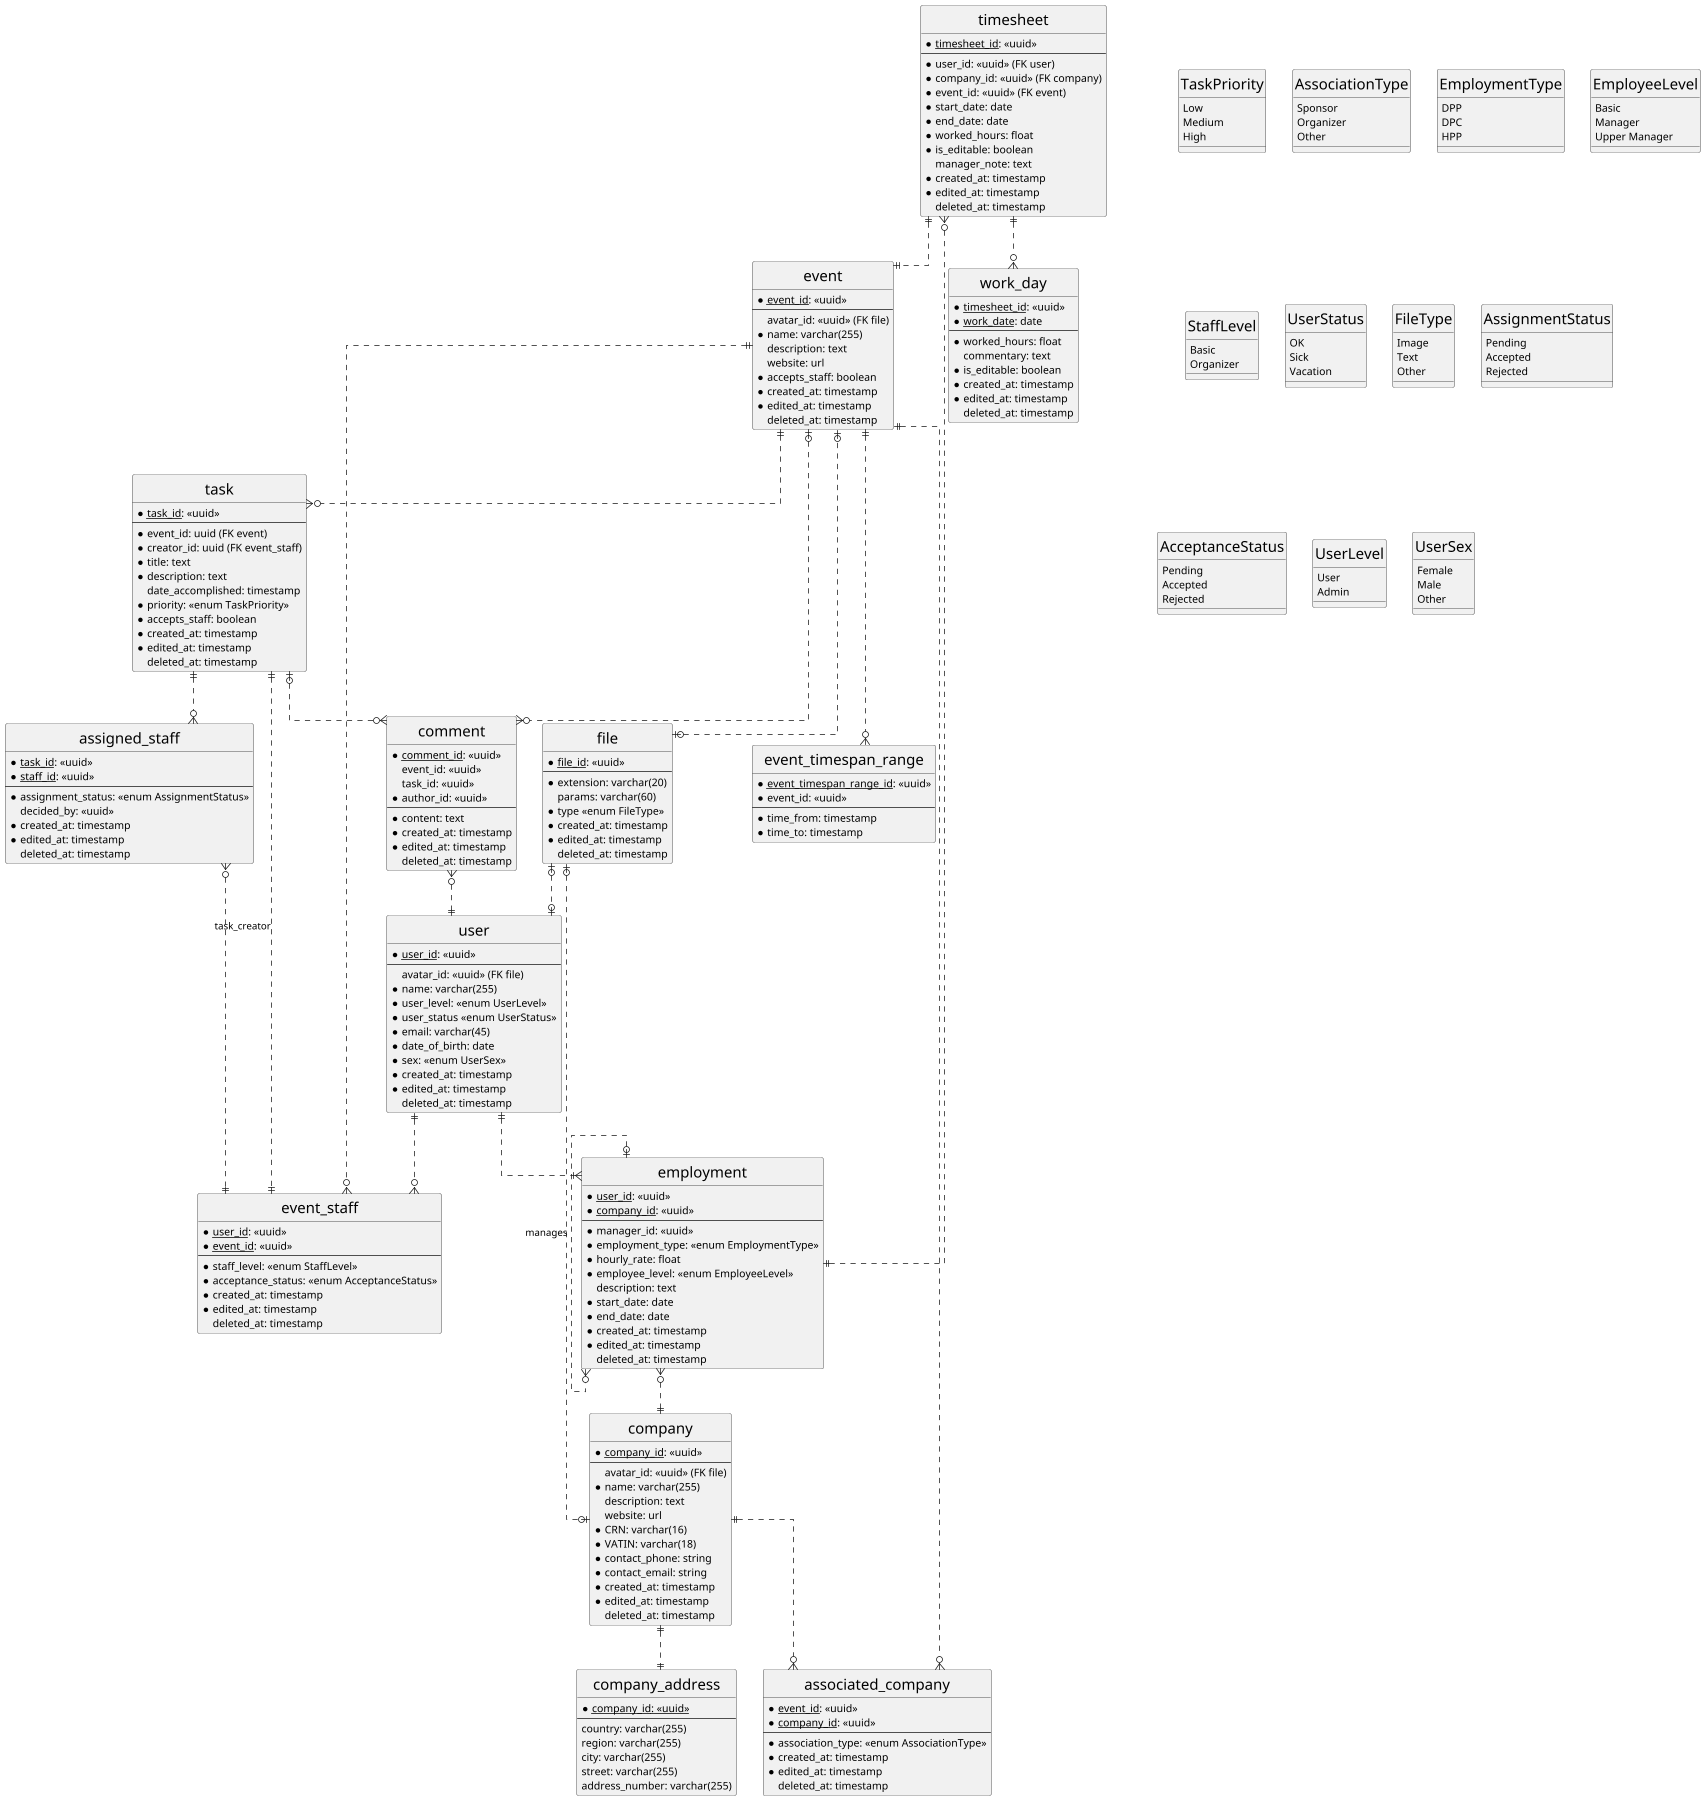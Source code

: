 @startuml erd
skinparam Linetype ortho
skinparam classFontSize 20
scale 1800 * 1800
hide circle

enum TaskPriority {
    Low
	Medium
	High
}

enum AssociationType {
    Sponsor
	Organizer
	Other
}

enum EmploymentType {
    DPP
	DPC
	HPP
}

enum EmployeeLevel {
    Basic
	Manager
	Upper Manager
}

enum StaffLevel {
    Basic
    Organizer
}

enum UserStatus {
    OK
	Sick
	Vacation
}

enum FileType {
    Image
	Text
	Other
}

enum AssignmentStatus {
    Pending
	Accepted
	Rejected
}

enum AcceptanceStatus {
    Pending
    Accepted
    Rejected
}

enum UserLevel {
    User
	Admin
}

enum UserSex {
    Female
	Male
    Other
}

entity user {
    *<u>user_id</u>: <<uuid>>
    ---
    avatar_id: <<uuid>> (FK file)
    ' Full name. They will log in using their email.
    *name: varchar(255) 
    *user_level: <<enum UserLevel>>
    *user_status <<enum UserStatus>>
    *email: varchar(45)
	*date_of_birth: date
	*sex: <<enum UserSex>>
    *created_at: timestamp
    *edited_at: timestamp
    deleted_at: timestamp
}

entity timesheet {
    *<u>timesheet_id</u>: <<uuid>>
    ---
    *user_id: <<uuid>> (FK user)
    *company_id: <<uuid>> (FK company)
    *event_id: <<uuid>> (FK event)
    *start_date: date
    *end_date: date
    *worked_hours: float
    *is_editable: boolean
    ' allows managers to leave notes in case of errors.
    manager_note: text
    *created_at: timestamp
    *edited_at: timestamp
    deleted_at: timestamp
}

entity work_day {
    *<u>timesheet_id</u>: <<uuid>>
    *<u>work_date</u>: date
    ---
    *worked_hours: float
    commentary: text
    *is_editable: boolean
    *created_at: timestamp
    *edited_at: timestamp
    deleted_at: timestamp
}

together {
    entity event {
        *<u>event_id</u>: <<uuid>>
        ---
        avatar_id: <<uuid>> (FK file)
        *name: varchar(255)
        description: text
        website: url
        *accepts_staff: boolean
        *created_at: timestamp
        *edited_at: timestamp
        deleted_at: timestamp
    }

    entity event_timespan_range {
        *<u>event_timespan_range_id</u>: <<uuid>>
        *event_id: <<uuid>>
        ---
        *time_from: timestamp
        *time_to: timestamp
    }
}

entity task {
    *<u>task_id</u>: <<uuid>>
    --
    *event_id: uuid (FK event)
    *creator_id: uuid (FK event_staff)
    *title: text
    *description: text
    date_accomplished: timestamp
    *priority: <<enum TaskPriority>>
    *accepts_staff: boolean
    *created_at: timestamp
    *edited_at: timestamp
    deleted_at: timestamp
}

entity assigned_staff {
    *<u>task_id</u>: <<uuid>>
    *<u>staff_id</u>: <<uuid>>
    ---
    *assignment_status: <<enum AssignmentStatus>>
    decided_by: <<uuid>>
    *created_at: timestamp
    *edited_at: timestamp
    deleted_at: timestamp
}

together {
    entity company {
        *<u>company_id</u>: <<uuid>>
        ---
        avatar_id: <<uuid>> (FK file)
        *name: varchar(255)
        description: text
        website: url
        /' A Company Registration Number.

        Note: Different European countries use different format, some just
                numbers, some letters as well, but they all fit into 16 characters.
        '/
        *CRN: varchar(16)
        /'
        A Value-Added Tax Identification Number.

        Note: China seems to have a longest format with 18 characters.
        '/
        *VATIN: varchar(18)
        *contact_phone: string
        *contact_email: string
        *created_at: timestamp
        *edited_at: timestamp
        deleted_at: timestamp
    }

    /' 
        Normalization for compound type address.
        In case we want to expand some filtering.
        Also normalization.
    '/
    entity company_address {
        *<u>company_id<u>: <<uuid>>
        ---
        country: varchar(255)
        region: varchar(255)
        city: varchar(255)
        street: varchar(255)
        address_number: varchar(255)
    }
}

entity associated_company {
    *<u>event_id</u>: <<uuid>>
    *<u>company_id</u>: <<uuid>>
    ---
    *association_type: <<enum AssociationType>>
    *created_at: timestamp
    *edited_at: timestamp
    deleted_at: timestamp
}

entity employment {
    *<u>user_id</u>: <<uuid>>
    *<u>company_id</u>: <<uuid>>
    ---
    /' 
        manager_id and company_id give us the manager's employment record.
        manager_id is therefore the user ID of the manager.
    '/
    *manager_id: <<uuid>> 
    *employment_type: <<enum EmploymentType>>
    *hourly_rate: float
    *employee_level: <<enum EmployeeLevel>>
    ' Allows for descriptions of the employment's purpose.
    description: text
    *start_date: date
    *end_date: date
    *created_at: timestamp
    *edited_at: timestamp
    deleted_at: timestamp
}

entity event_staff {
    *<u>user_id</u>: <<uuid>>
    *<u>event_id</u>: <<uuid>>
    ---
    *staff_level: <<enum StaffLevel>>
    *acceptance_status: <<enum AcceptanceStatus>>
    *created_at: timestamp
    *edited_at: timestamp
    deleted_at: timestamp
}

together {
    entity comment {
        *<u>comment_id</u>: <<uuid>>
        /' 
            Note that the nullability of event_id 
            and task_id is a xor relationship.
            So either event_id is null, and task_id is not null, or the opposite.
            They can't both be null, or both not be null.
        '/
        event_id: <<uuid>>
        task_id: <<uuid>>
        *author_id: <<uuid>>
        ---
        *content: text
        *created_at: timestamp
        *edited_at: timestamp
        deleted_at: timestamp
    }

    /'
    A `file` table allows to refer to file system paths by joining
    `file_id` and `extension` (and possibly using attributes like `type`).

    The `FileType` enum determines how the file is treated (e.g. image, text).
    It is expected to be used to determine how to present the file.
    be utilized for constructing a file system path the file gets stored at
    (and store all images under a dedicated `image/` directory for instance).

    The `params` column may optionally contain values in `param=value;` format.
    In case of images, it may store params representing e.g. width and height.
    '/
    entity file {
        *<u>file_id</u>: <<uuid>>
        ---
        *extension: varchar(20)
        params: varchar(60)
        *type <<enum FileType>>
        *created_at: timestamp
        *edited_at: timestamp
        deleted_at: timestamp
    }
}

user||..|{employment
timesheet}o..||employment
timesheet||..o{work_day
timesheet||..||event
employment}o..||company
employment|o..o{employment : manages
event||.o{associated_company
company||..o{associated_company
company||..||company_address
event||..o{event_staff
event||..o{task
event|o...o{comment
event||...o{event_timespan_range
task|o...o{comment
comment}o..||user
task||..||event_staff : task_creator
task||..o{assigned_staff
assigned_staff}o..||event_staff
user||..o{event_staff
file|o..o|company
file|o..o|event
file|o..o|user
@enduml